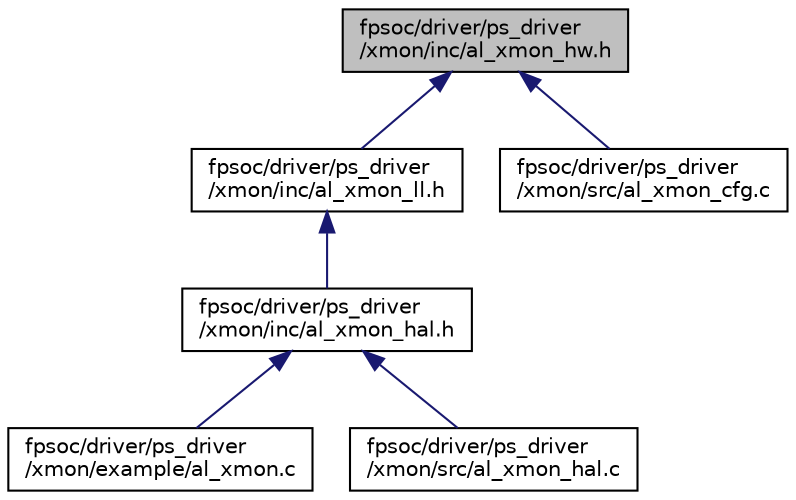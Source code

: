 digraph "fpsoc/driver/ps_driver/xmon/inc/al_xmon_hw.h"
{
  edge [fontname="Helvetica",fontsize="10",labelfontname="Helvetica",labelfontsize="10"];
  node [fontname="Helvetica",fontsize="10",shape=record];
  Node2 [label="fpsoc/driver/ps_driver\l/xmon/inc/al_xmon_hw.h",height=0.2,width=0.4,color="black", fillcolor="grey75", style="filled", fontcolor="black"];
  Node2 -> Node3 [dir="back",color="midnightblue",fontsize="10",style="solid",fontname="Helvetica"];
  Node3 [label="fpsoc/driver/ps_driver\l/xmon/inc/al_xmon_ll.h",height=0.2,width=0.4,color="black", fillcolor="white", style="filled",URL="$al__xmon__ll_8h.html"];
  Node3 -> Node4 [dir="back",color="midnightblue",fontsize="10",style="solid",fontname="Helvetica"];
  Node4 [label="fpsoc/driver/ps_driver\l/xmon/inc/al_xmon_hal.h",height=0.2,width=0.4,color="black", fillcolor="white", style="filled",URL="$al__xmon__hal_8h.html"];
  Node4 -> Node5 [dir="back",color="midnightblue",fontsize="10",style="solid",fontname="Helvetica"];
  Node5 [label="fpsoc/driver/ps_driver\l/xmon/example/al_xmon.c",height=0.2,width=0.4,color="black", fillcolor="white", style="filled",URL="$al__xmon_8c.html"];
  Node4 -> Node6 [dir="back",color="midnightblue",fontsize="10",style="solid",fontname="Helvetica"];
  Node6 [label="fpsoc/driver/ps_driver\l/xmon/src/al_xmon_hal.c",height=0.2,width=0.4,color="black", fillcolor="white", style="filled",URL="$al__xmon__hal_8c.html"];
  Node2 -> Node7 [dir="back",color="midnightblue",fontsize="10",style="solid",fontname="Helvetica"];
  Node7 [label="fpsoc/driver/ps_driver\l/xmon/src/al_xmon_cfg.c",height=0.2,width=0.4,color="black", fillcolor="white", style="filled",URL="$al__xmon__cfg_8c.html"];
}
